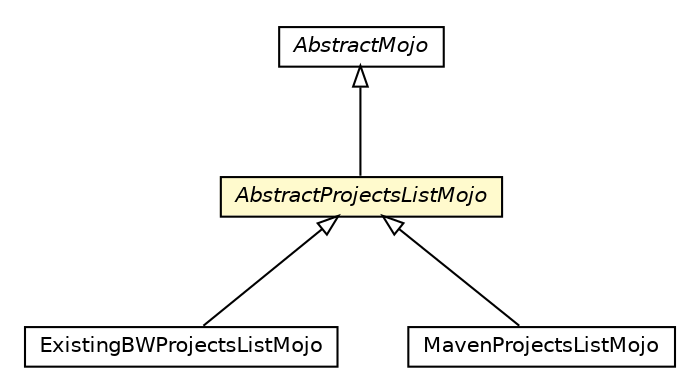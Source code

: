 #!/usr/local/bin/dot
#
# Class diagram 
# Generated by UMLGraph version R5_6-24-gf6e263 (http://www.umlgraph.org/)
#

digraph G {
	edge [fontname="Helvetica",fontsize=10,labelfontname="Helvetica",labelfontsize=10];
	node [fontname="Helvetica",fontsize=10,shape=plaintext];
	nodesep=0.25;
	ranksep=0.5;
	// fr.fastconnect.factory.tibco.bw.maven.source.ExistingBWProjectsListMojo
	c1161 [label=<<table title="fr.fastconnect.factory.tibco.bw.maven.source.ExistingBWProjectsListMojo" border="0" cellborder="1" cellspacing="0" cellpadding="2" port="p" href="./ExistingBWProjectsListMojo.html">
		<tr><td><table border="0" cellspacing="0" cellpadding="1">
<tr><td align="center" balign="center"> ExistingBWProjectsListMojo </td></tr>
		</table></td></tr>
		</table>>, URL="./ExistingBWProjectsListMojo.html", fontname="Helvetica", fontcolor="black", fontsize=10.0];
	// fr.fastconnect.factory.tibco.bw.maven.source.MavenProjectsListMojo
	c1166 [label=<<table title="fr.fastconnect.factory.tibco.bw.maven.source.MavenProjectsListMojo" border="0" cellborder="1" cellspacing="0" cellpadding="2" port="p" href="./MavenProjectsListMojo.html">
		<tr><td><table border="0" cellspacing="0" cellpadding="1">
<tr><td align="center" balign="center"> MavenProjectsListMojo </td></tr>
		</table></td></tr>
		</table>>, URL="./MavenProjectsListMojo.html", fontname="Helvetica", fontcolor="black", fontsize=10.0];
	// fr.fastconnect.factory.tibco.bw.maven.source.AbstractProjectsListMojo
	c1172 [label=<<table title="fr.fastconnect.factory.tibco.bw.maven.source.AbstractProjectsListMojo" border="0" cellborder="1" cellspacing="0" cellpadding="2" port="p" bgcolor="lemonChiffon" href="./AbstractProjectsListMojo.html">
		<tr><td><table border="0" cellspacing="0" cellpadding="1">
<tr><td align="center" balign="center"><font face="Helvetica-Oblique"> AbstractProjectsListMojo </font></td></tr>
		</table></td></tr>
		</table>>, URL="./AbstractProjectsListMojo.html", fontname="Helvetica", fontcolor="black", fontsize=10.0];
	//fr.fastconnect.factory.tibco.bw.maven.source.ExistingBWProjectsListMojo extends fr.fastconnect.factory.tibco.bw.maven.source.AbstractProjectsListMojo
	c1172:p -> c1161:p [dir=back,arrowtail=empty];
	//fr.fastconnect.factory.tibco.bw.maven.source.MavenProjectsListMojo extends fr.fastconnect.factory.tibco.bw.maven.source.AbstractProjectsListMojo
	c1172:p -> c1166:p [dir=back,arrowtail=empty];
	//fr.fastconnect.factory.tibco.bw.maven.source.AbstractProjectsListMojo extends org.apache.maven.plugin.AbstractMojo
	c1222:p -> c1172:p [dir=back,arrowtail=empty];
	// org.apache.maven.plugin.AbstractMojo
	c1222 [label=<<table title="org.apache.maven.plugin.AbstractMojo" border="0" cellborder="1" cellspacing="0" cellpadding="2" port="p" href="http://java.sun.com/j2se/1.4.2/docs/api/org/apache/maven/plugin/AbstractMojo.html">
		<tr><td><table border="0" cellspacing="0" cellpadding="1">
<tr><td align="center" balign="center"><font face="Helvetica-Oblique"> AbstractMojo </font></td></tr>
		</table></td></tr>
		</table>>, URL="http://java.sun.com/j2se/1.4.2/docs/api/org/apache/maven/plugin/AbstractMojo.html", fontname="Helvetica", fontcolor="black", fontsize=10.0];
}

